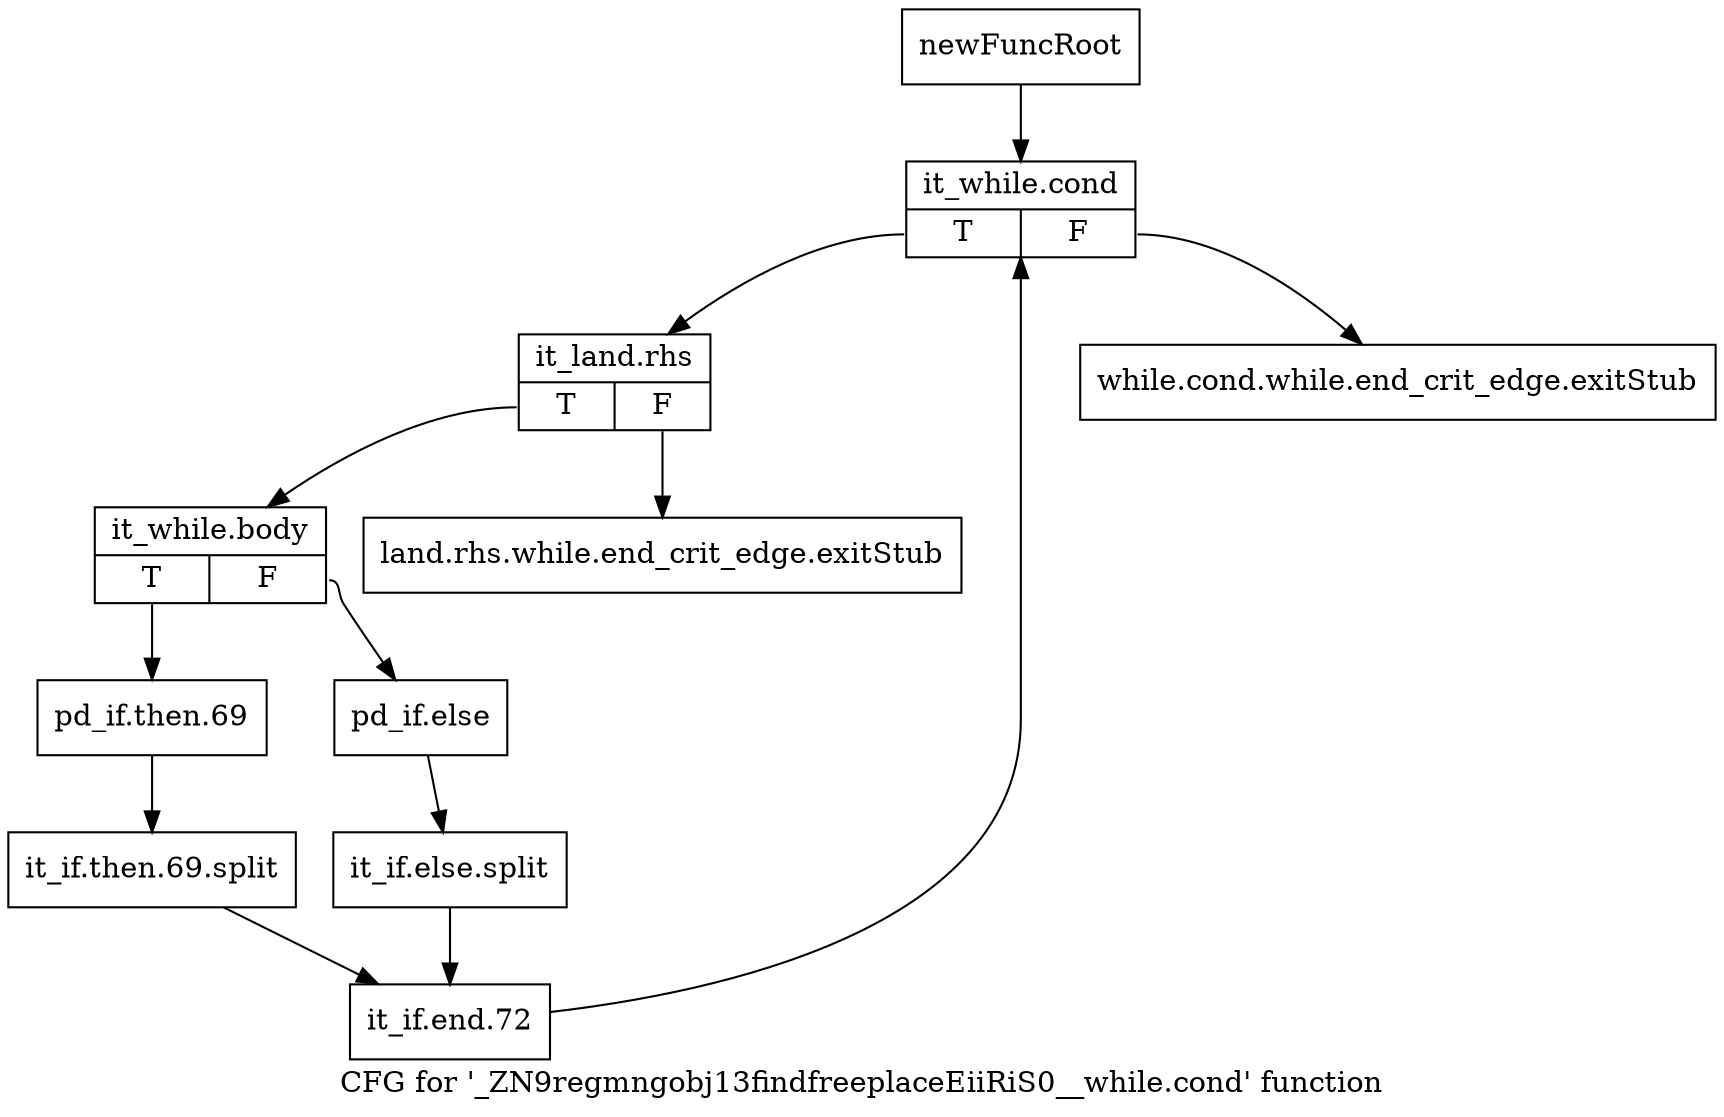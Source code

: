 digraph "CFG for '_ZN9regmngobj13findfreeplaceEiiRiS0__while.cond' function" {
	label="CFG for '_ZN9regmngobj13findfreeplaceEiiRiS0__while.cond' function";

	Node0x2440300 [shape=record,label="{newFuncRoot}"];
	Node0x2440300 -> Node0x24403f0;
	Node0x2440350 [shape=record,label="{while.cond.while.end_crit_edge.exitStub}"];
	Node0x24403a0 [shape=record,label="{land.rhs.while.end_crit_edge.exitStub}"];
	Node0x24403f0 [shape=record,label="{it_while.cond|{<s0>T|<s1>F}}"];
	Node0x24403f0:s0 -> Node0x2440440;
	Node0x24403f0:s1 -> Node0x2440350;
	Node0x2440440 [shape=record,label="{it_land.rhs|{<s0>T|<s1>F}}"];
	Node0x2440440:s0 -> Node0x2440490;
	Node0x2440440:s1 -> Node0x24403a0;
	Node0x2440490 [shape=record,label="{it_while.body|{<s0>T|<s1>F}}"];
	Node0x2440490:s0 -> Node0x2440530;
	Node0x2440490:s1 -> Node0x24404e0;
	Node0x24404e0 [shape=record,label="{pd_if.else}"];
	Node0x24404e0 -> Node0x257a0d0;
	Node0x257a0d0 [shape=record,label="{it_if.else.split}"];
	Node0x257a0d0 -> Node0x2440580;
	Node0x2440530 [shape=record,label="{pd_if.then.69}"];
	Node0x2440530 -> Node0x24fdc10;
	Node0x24fdc10 [shape=record,label="{it_if.then.69.split}"];
	Node0x24fdc10 -> Node0x2440580;
	Node0x2440580 [shape=record,label="{it_if.end.72}"];
	Node0x2440580 -> Node0x24403f0;
}
